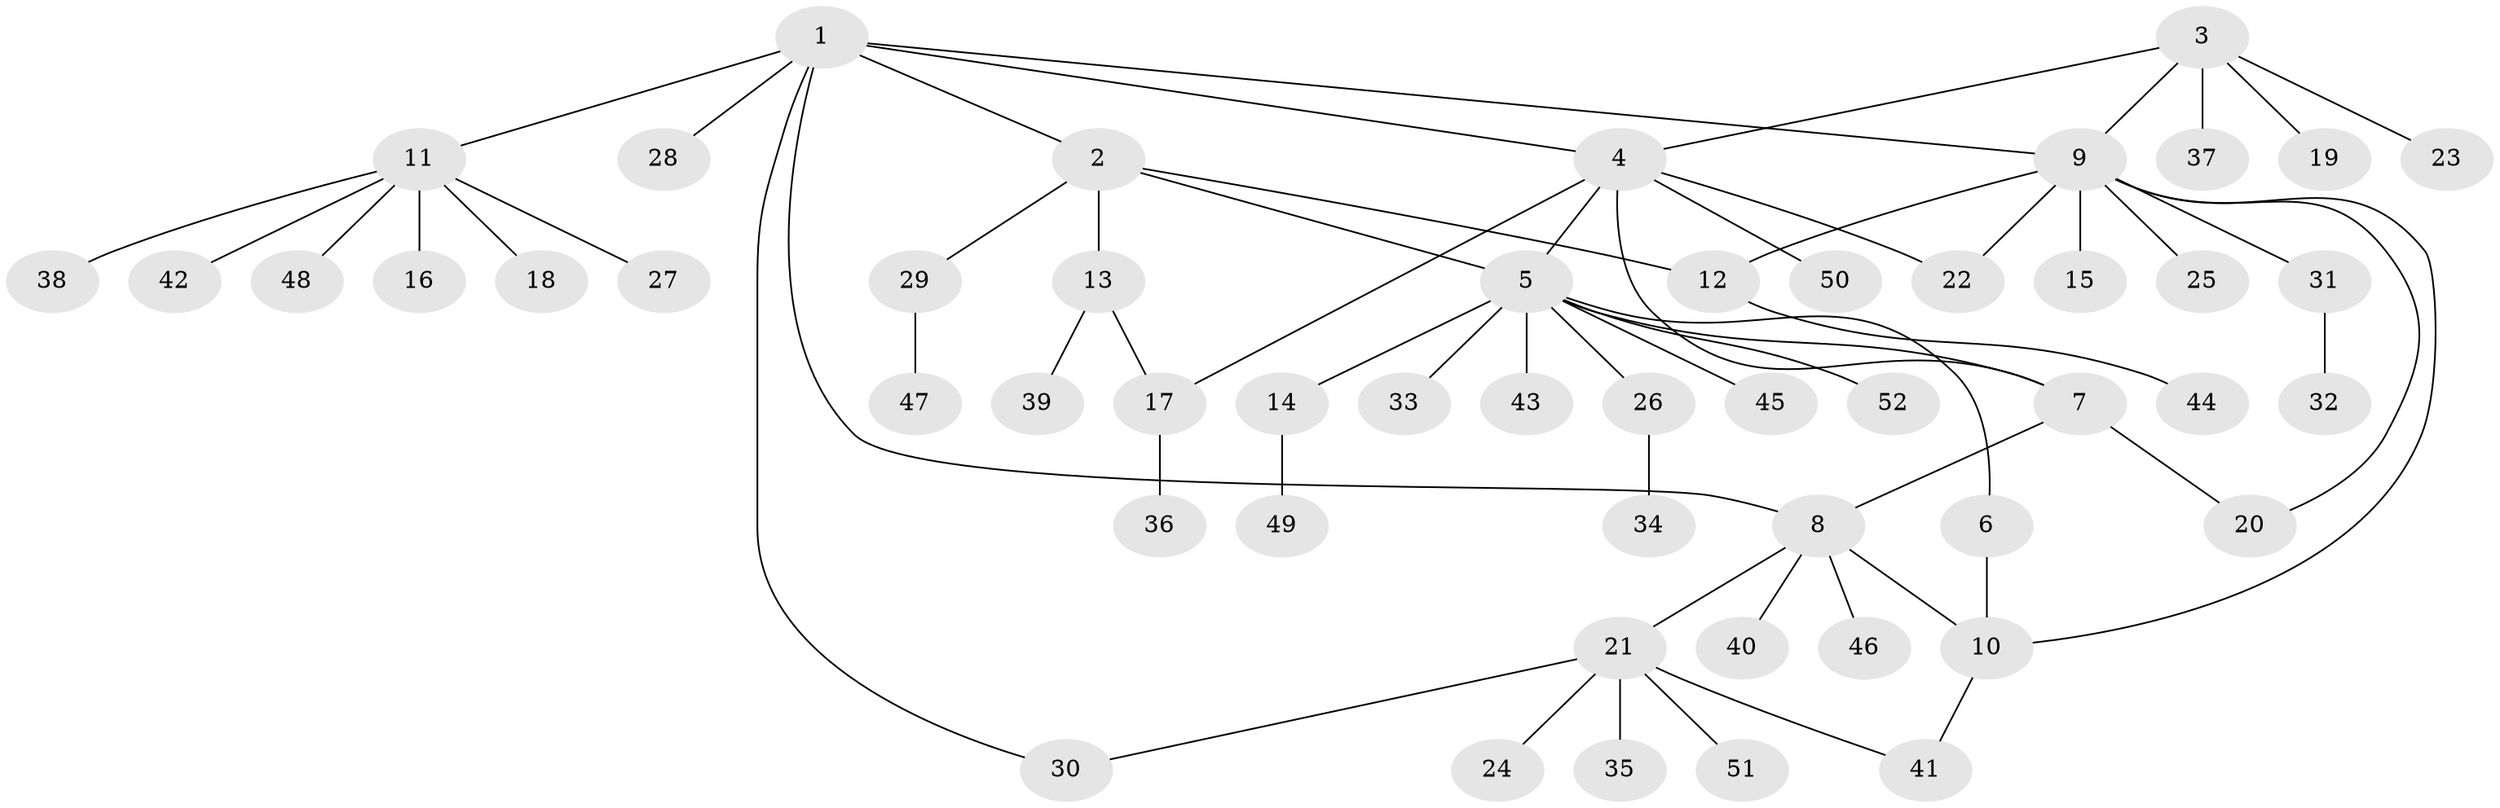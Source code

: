 // Generated by graph-tools (version 1.1) at 2025/11/02/27/25 16:11:35]
// undirected, 52 vertices, 63 edges
graph export_dot {
graph [start="1"]
  node [color=gray90,style=filled];
  1;
  2;
  3;
  4;
  5;
  6;
  7;
  8;
  9;
  10;
  11;
  12;
  13;
  14;
  15;
  16;
  17;
  18;
  19;
  20;
  21;
  22;
  23;
  24;
  25;
  26;
  27;
  28;
  29;
  30;
  31;
  32;
  33;
  34;
  35;
  36;
  37;
  38;
  39;
  40;
  41;
  42;
  43;
  44;
  45;
  46;
  47;
  48;
  49;
  50;
  51;
  52;
  1 -- 2;
  1 -- 4;
  1 -- 8;
  1 -- 9;
  1 -- 11;
  1 -- 28;
  1 -- 30;
  2 -- 5;
  2 -- 12;
  2 -- 13;
  2 -- 29;
  3 -- 4;
  3 -- 9;
  3 -- 19;
  3 -- 23;
  3 -- 37;
  4 -- 5;
  4 -- 7;
  4 -- 17;
  4 -- 22;
  4 -- 50;
  5 -- 6;
  5 -- 7;
  5 -- 14;
  5 -- 26;
  5 -- 33;
  5 -- 43;
  5 -- 45;
  5 -- 52;
  6 -- 10;
  7 -- 8;
  7 -- 20;
  8 -- 10;
  8 -- 21;
  8 -- 40;
  8 -- 46;
  9 -- 10;
  9 -- 12;
  9 -- 15;
  9 -- 20;
  9 -- 22;
  9 -- 25;
  9 -- 31;
  10 -- 41;
  11 -- 16;
  11 -- 18;
  11 -- 27;
  11 -- 38;
  11 -- 42;
  11 -- 48;
  12 -- 44;
  13 -- 17;
  13 -- 39;
  14 -- 49;
  17 -- 36;
  21 -- 24;
  21 -- 30;
  21 -- 35;
  21 -- 41;
  21 -- 51;
  26 -- 34;
  29 -- 47;
  31 -- 32;
}
